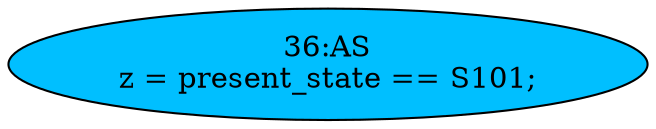 strict digraph "" {
	node [label="\N"];
	"36:AS"	[ast="<pyverilog.vparser.ast.Assign object at 0x7f8b136c5950>",
		def_var="['z']",
		fillcolor=deepskyblue,
		label="36:AS
z = present_state == S101;",
		statements="[]",
		style=filled,
		typ=Assign,
		use_var="['present_state']"];
}
